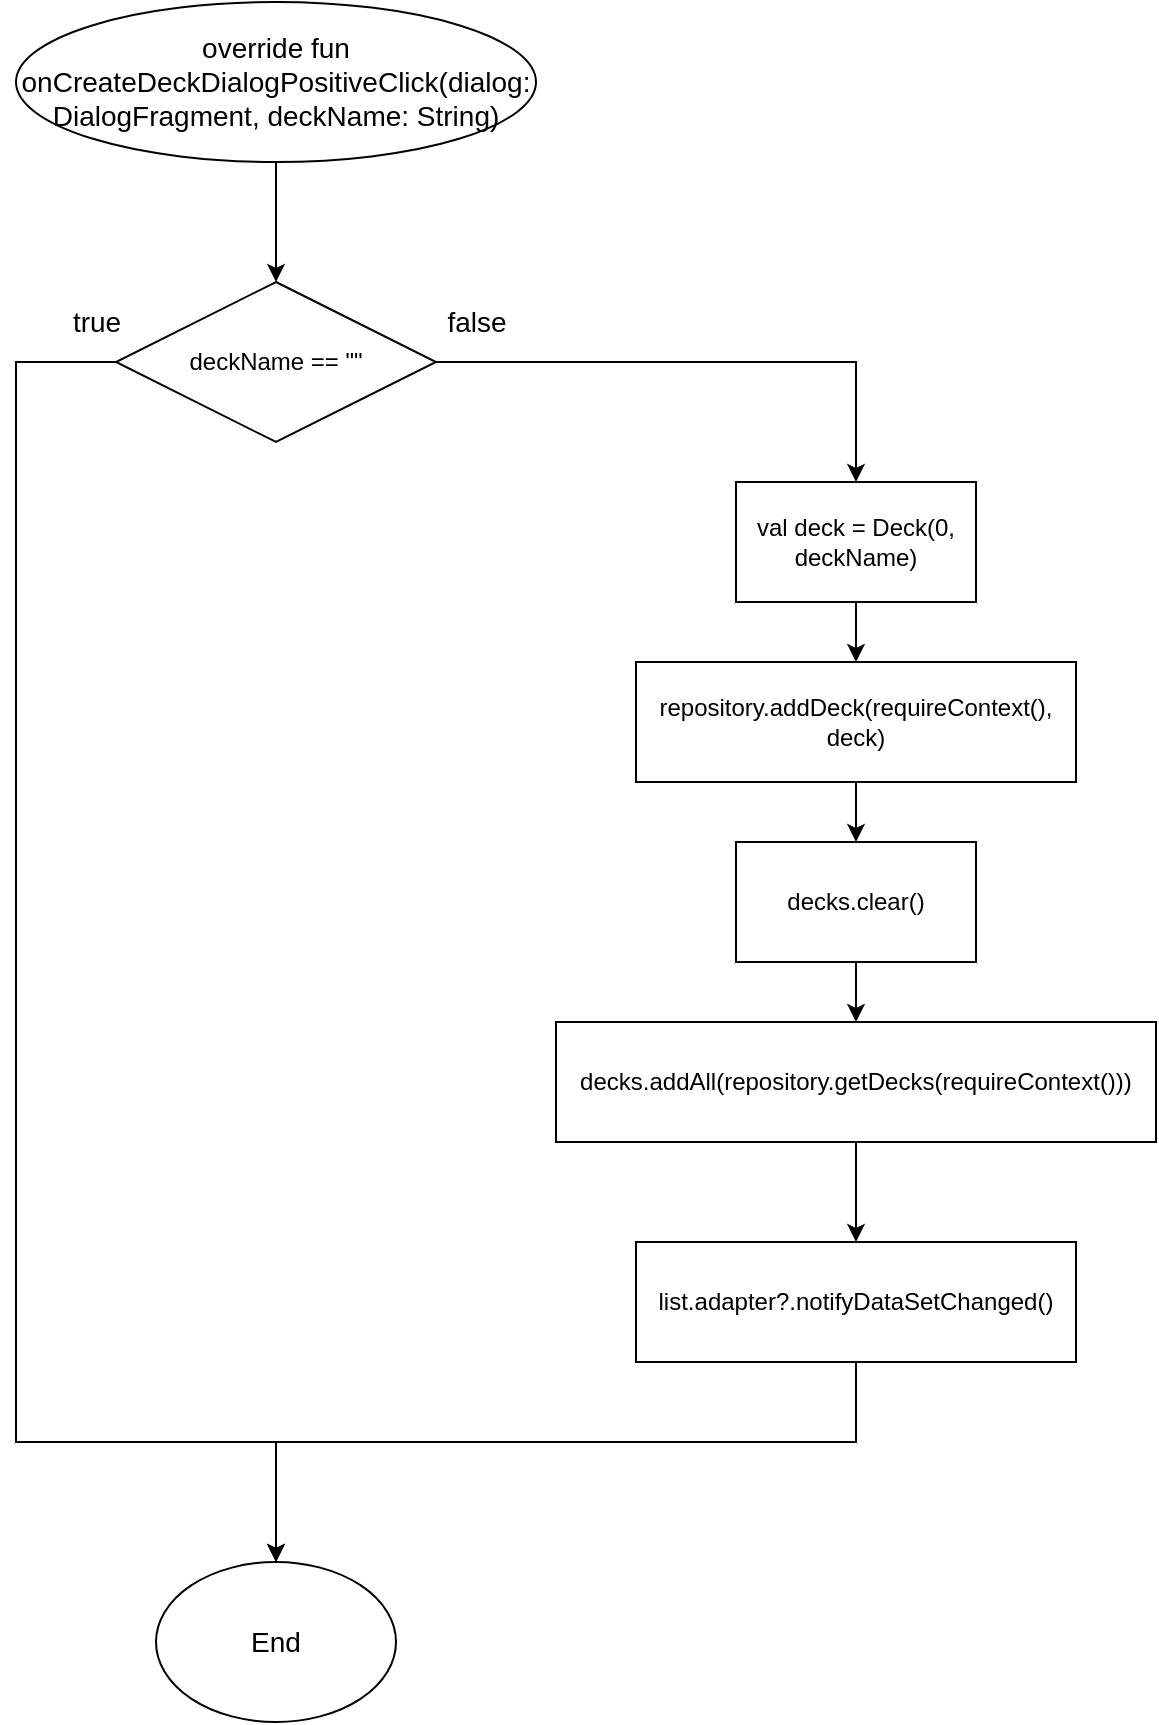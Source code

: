 <mxfile version="15.7.4" type="device"><diagram id="lWpAfIEZTjdBgaKBdXuL" name="Page-1"><mxGraphModel dx="2206" dy="1061" grid="1" gridSize="10" guides="1" tooltips="1" connect="1" arrows="1" fold="1" page="1" pageScale="1" pageWidth="827" pageHeight="1169" math="0" shadow="0"><root><mxCell id="0"/><mxCell id="1" parent="0"/><mxCell id="eZIEfNLr7W61LaEyk2gJ-19" style="edgeStyle=orthogonalEdgeStyle;rounded=0;orthogonalLoop=1;jettySize=auto;html=1;entryX=0.5;entryY=0;entryDx=0;entryDy=0;fontSize=14;" edge="1" parent="1" source="eZIEfNLr7W61LaEyk2gJ-2" target="eZIEfNLr7W61LaEyk2gJ-9"><mxGeometry relative="1" as="geometry"/></mxCell><mxCell id="eZIEfNLr7W61LaEyk2gJ-20" style="edgeStyle=orthogonalEdgeStyle;rounded=0;orthogonalLoop=1;jettySize=auto;html=1;fontSize=14;entryX=0.5;entryY=0;entryDx=0;entryDy=0;" edge="1" parent="1" source="eZIEfNLr7W61LaEyk2gJ-2" target="eZIEfNLr7W61LaEyk2gJ-8"><mxGeometry relative="1" as="geometry"><mxPoint x="250" y="1230" as="targetPoint"/><Array as="points"><mxPoint x="120" y="560"/><mxPoint x="120" y="1100"/><mxPoint x="250" y="1100"/></Array></mxGeometry></mxCell><mxCell id="eZIEfNLr7W61LaEyk2gJ-2" value="&lt;span style=&quot;font-size: 12px&quot;&gt;deckName == &quot;&quot;&lt;/span&gt;" style="rhombus;whiteSpace=wrap;html=1;" vertex="1" parent="1"><mxGeometry x="170" y="520" width="160" height="80" as="geometry"/></mxCell><mxCell id="eZIEfNLr7W61LaEyk2gJ-7" style="edgeStyle=orthogonalEdgeStyle;rounded=0;orthogonalLoop=1;jettySize=auto;html=1;exitX=0.5;exitY=1;exitDx=0;exitDy=0;entryX=0.5;entryY=0;entryDx=0;entryDy=0;fontSize=14;" edge="1" parent="1" source="eZIEfNLr7W61LaEyk2gJ-6" target="eZIEfNLr7W61LaEyk2gJ-2"><mxGeometry relative="1" as="geometry"/></mxCell><mxCell id="eZIEfNLr7W61LaEyk2gJ-6" value="&lt;font style=&quot;font-size: 14px&quot;&gt;override fun onCreateDeckDialogPositiveClick(dialog: DialogFragment, deckName: String)&lt;/font&gt;" style="ellipse;whiteSpace=wrap;html=1;" vertex="1" parent="1"><mxGeometry x="120" y="380" width="260" height="80" as="geometry"/></mxCell><mxCell id="eZIEfNLr7W61LaEyk2gJ-8" value="End" style="ellipse;whiteSpace=wrap;html=1;fontSize=14;" vertex="1" parent="1"><mxGeometry x="190" y="1160" width="120" height="80" as="geometry"/></mxCell><mxCell id="eZIEfNLr7W61LaEyk2gJ-14" style="edgeStyle=orthogonalEdgeStyle;rounded=0;orthogonalLoop=1;jettySize=auto;html=1;fontSize=14;" edge="1" parent="1" source="eZIEfNLr7W61LaEyk2gJ-9" target="eZIEfNLr7W61LaEyk2gJ-10"><mxGeometry relative="1" as="geometry"/></mxCell><mxCell id="eZIEfNLr7W61LaEyk2gJ-9" value="&lt;span style=&quot;font-size: 12px&quot;&gt;val deck = Deck(0, deckName)&lt;/span&gt;" style="rounded=0;whiteSpace=wrap;html=1;" vertex="1" parent="1"><mxGeometry x="480" y="620" width="120" height="60" as="geometry"/></mxCell><mxCell id="eZIEfNLr7W61LaEyk2gJ-15" style="edgeStyle=orthogonalEdgeStyle;rounded=0;orthogonalLoop=1;jettySize=auto;html=1;fontSize=14;" edge="1" parent="1" source="eZIEfNLr7W61LaEyk2gJ-10" target="eZIEfNLr7W61LaEyk2gJ-11"><mxGeometry relative="1" as="geometry"/></mxCell><mxCell id="eZIEfNLr7W61LaEyk2gJ-10" value="&lt;span style=&quot;font-size: 12px&quot;&gt;repository.addDeck(requireContext(), deck)&lt;/span&gt;" style="rounded=0;whiteSpace=wrap;html=1;" vertex="1" parent="1"><mxGeometry x="430" y="710" width="220" height="60" as="geometry"/></mxCell><mxCell id="eZIEfNLr7W61LaEyk2gJ-16" style="edgeStyle=orthogonalEdgeStyle;rounded=0;orthogonalLoop=1;jettySize=auto;html=1;fontSize=14;" edge="1" parent="1" source="eZIEfNLr7W61LaEyk2gJ-11" target="eZIEfNLr7W61LaEyk2gJ-13"><mxGeometry relative="1" as="geometry"/></mxCell><mxCell id="eZIEfNLr7W61LaEyk2gJ-11" value="&lt;span style=&quot;font-size: 12px&quot;&gt;decks.clear()&lt;/span&gt;" style="rounded=0;whiteSpace=wrap;html=1;" vertex="1" parent="1"><mxGeometry x="480" y="800" width="120" height="60" as="geometry"/></mxCell><mxCell id="eZIEfNLr7W61LaEyk2gJ-18" style="edgeStyle=orthogonalEdgeStyle;rounded=0;orthogonalLoop=1;jettySize=auto;html=1;entryX=0.5;entryY=0;entryDx=0;entryDy=0;fontSize=14;" edge="1" parent="1" source="eZIEfNLr7W61LaEyk2gJ-12" target="eZIEfNLr7W61LaEyk2gJ-8"><mxGeometry relative="1" as="geometry"><Array as="points"><mxPoint x="540" y="1100"/><mxPoint x="250" y="1100"/></Array></mxGeometry></mxCell><mxCell id="eZIEfNLr7W61LaEyk2gJ-12" value="&lt;span style=&quot;font-size: 12px&quot;&gt;list.adapter?.notifyDataSetChanged()&lt;/span&gt;" style="rounded=0;whiteSpace=wrap;html=1;" vertex="1" parent="1"><mxGeometry x="430" y="1000" width="220" height="60" as="geometry"/></mxCell><mxCell id="eZIEfNLr7W61LaEyk2gJ-17" style="edgeStyle=orthogonalEdgeStyle;rounded=0;orthogonalLoop=1;jettySize=auto;html=1;entryX=0.5;entryY=0;entryDx=0;entryDy=0;fontSize=14;" edge="1" parent="1" source="eZIEfNLr7W61LaEyk2gJ-13" target="eZIEfNLr7W61LaEyk2gJ-12"><mxGeometry relative="1" as="geometry"/></mxCell><mxCell id="eZIEfNLr7W61LaEyk2gJ-13" value="&lt;span style=&quot;font-size: 12px&quot;&gt;decks.addAll(repository.getDecks(requireContext()))&lt;/span&gt;" style="rounded=0;whiteSpace=wrap;html=1;" vertex="1" parent="1"><mxGeometry x="390" y="890" width="300" height="60" as="geometry"/></mxCell><mxCell id="eZIEfNLr7W61LaEyk2gJ-21" value="true" style="text;html=1;align=center;verticalAlign=middle;resizable=0;points=[];autosize=1;strokeColor=none;fillColor=none;fontSize=14;" vertex="1" parent="1"><mxGeometry x="140" y="530" width="40" height="20" as="geometry"/></mxCell><mxCell id="eZIEfNLr7W61LaEyk2gJ-22" value="false" style="text;html=1;align=center;verticalAlign=middle;resizable=0;points=[];autosize=1;strokeColor=none;fillColor=none;fontSize=14;" vertex="1" parent="1"><mxGeometry x="325" y="530" width="50" height="20" as="geometry"/></mxCell></root></mxGraphModel></diagram></mxfile>